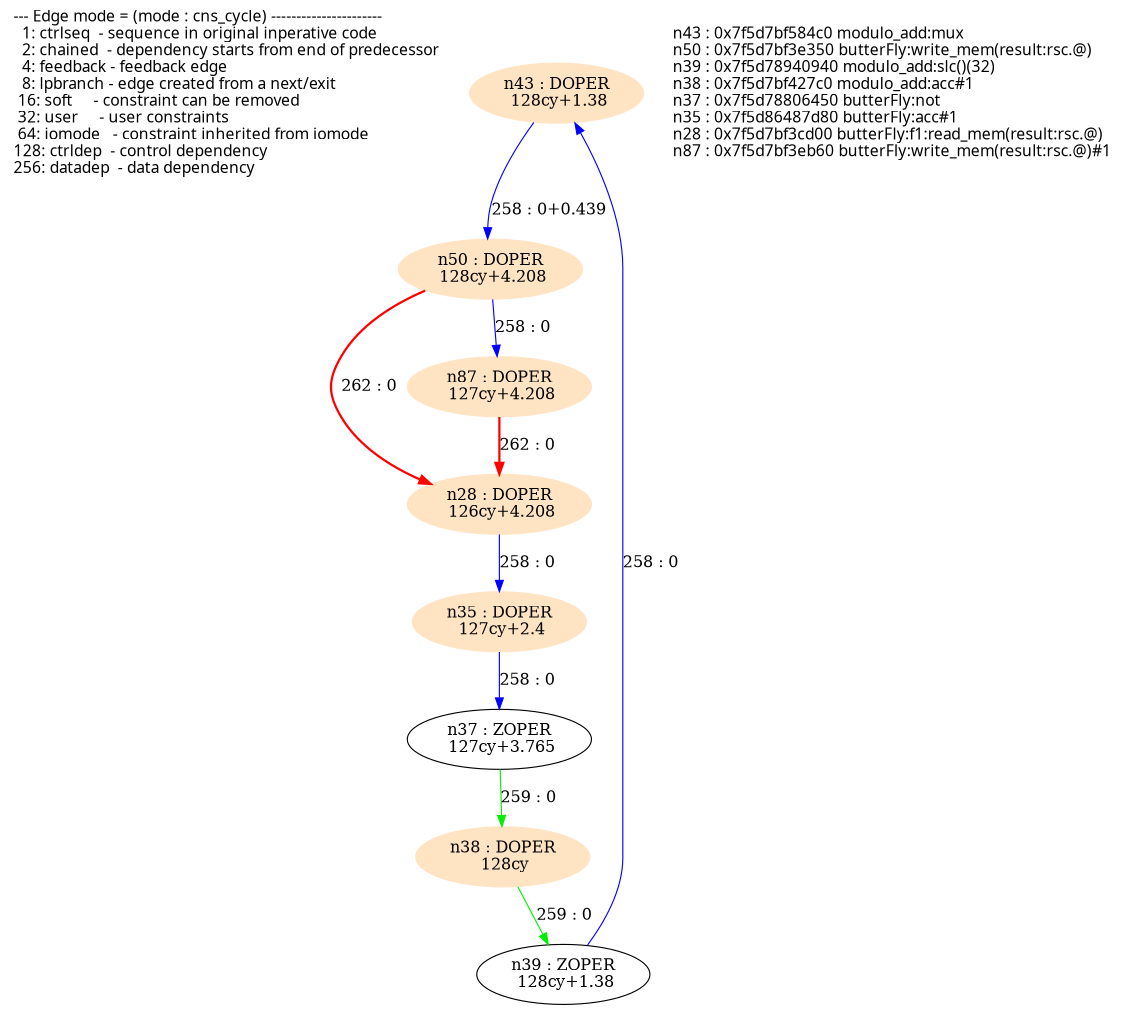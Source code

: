 digraph G {
  size="7.5,10"; center=true; ratio=auto;
  m1[fontname=Fixed,labeljust=left,label="--- Edge mode = (mode : cns_cycle) ----------------------\l  1: ctrlseq  - sequence in original inperative code     \l  2: chained  - dependency starts from end of predecessor\l  4: feedback - feedback edge                            \l  8: lpbranch - edge created from a next/exit            \l 16: soft     - constraint can be removed                \l 32: user     - user constraints                         \l 64: iomode   - constraint inherited from iomode         \l128: ctrldep  - control dependency                       \l256: datadep  - data dependency                          \l",shape=none];
  n43[label="n43 : DOPER\n 128cy+1.38\n",shape=ellipse,style=filled,color=bisque];
  n50[label="n50 : DOPER\n 128cy+4.208\n",shape=ellipse,style=filled,color=bisque];
  n39[label="n39 : ZOPER\n 128cy+1.38\n",shape=ellipse];
  n38[label="n38 : DOPER\n 128cy\n",shape=ellipse,style=filled,color=bisque];
  n37[label="n37 : ZOPER\n 127cy+3.765\n",shape=ellipse];
  n35[label="n35 : DOPER\n 127cy+2.4\n",shape=ellipse,style=filled,color=bisque];
  n28[label="n28 : DOPER\n 126cy+4.208\n",shape=ellipse,style=filled,color=bisque];
  n87[label="n87 : DOPER\n 127cy+4.208\n",shape=ellipse,style=filled,color=bisque];
  m2[fontname=Fixed,labeljust=left,label="n43 : 0x7f5d7bf584c0 modulo_add:mux\ln50 : 0x7f5d7bf3e350 butterFly:write_mem(result:rsc.@)\ln39 : 0x7f5d78940940 modulo_add:slc()(32)\ln38 : 0x7f5d7bf427c0 modulo_add:acc#1\ln37 : 0x7f5d78806450 butterFly:not\ln35 : 0x7f5d86487d80 butterFly:acc#1\ln28 : 0x7f5d7bf3cd00 butterFly:f1:read_mem(result:rsc.@)\ln87 : 0x7f5d7bf3eb60 butterFly:write_mem(result:rsc.@)#1\l",shape=none];
  n43 -> n50[label="258 : 0+0.439",color=blue];
  n39 -> n43[label="258 : 0",color=blue];
  n38 -> n39[label="259 : 0",color=green2];
  n37 -> n38[label="259 : 0",color=green2];
  n35 -> n37[label="258 : 0",color=blue];
  n28 -> n35[label="258 : 0",color=blue];
  n87 -> n28[label="262 : 0",color=red, style=bold];
  n50 -> n87[label="258 : 0",color=blue];
  n50 -> n28[label="262 : 0",color=red, style=bold];
}

